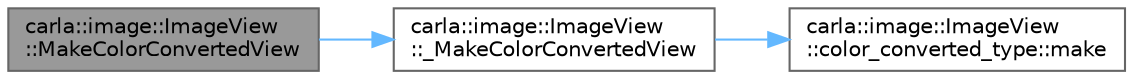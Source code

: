 digraph "carla::image::ImageView::MakeColorConvertedView"
{
 // INTERACTIVE_SVG=YES
 // LATEX_PDF_SIZE
  bgcolor="transparent";
  edge [fontname=Helvetica,fontsize=10,labelfontname=Helvetica,labelfontsize=10];
  node [fontname=Helvetica,fontsize=10,shape=box,height=0.2,width=0.4];
  rankdir="LR";
  Node1 [id="Node000001",label="carla::image::ImageView\l::MakeColorConvertedView",height=0.2,width=0.4,color="gray40", fillcolor="grey60", style="filled", fontcolor="black",tooltip=" "];
  Node1 -> Node2 [id="edge1_Node000001_Node000002",color="steelblue1",style="solid",tooltip=" "];
  Node2 [id="Node000002",label="carla::image::ImageView\l::_MakeColorConvertedView",height=0.2,width=0.4,color="grey40", fillcolor="white", style="filled",URL="$d3/dcd/classcarla_1_1image_1_1ImageView.html#af0354a548882b4df7f71af15ef187569",tooltip=" "];
  Node2 -> Node3 [id="edge2_Node000002_Node000003",color="steelblue1",style="solid",tooltip=" "];
  Node3 [id="Node000003",label="carla::image::ImageView\l::color_converted_type::make",height=0.2,width=0.4,color="grey40", fillcolor="white", style="filled",URL="$de/d83/structcarla_1_1image_1_1ImageView_1_1color__converted__type.html#a992235a86932661f546000e5ddb790fe",tooltip=" "];
}
